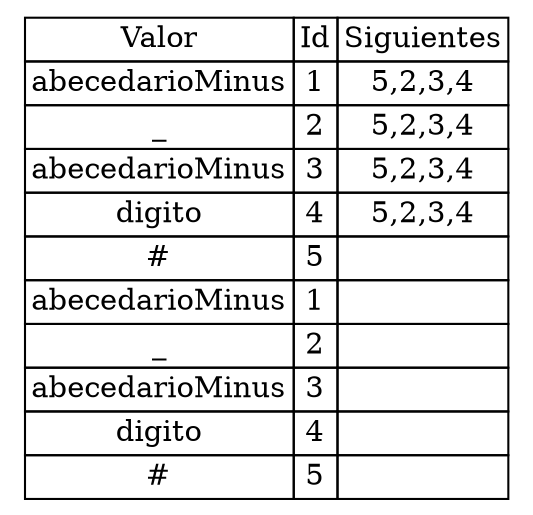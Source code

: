 digraph TablaSiguientes{
tbl [
shape = plaintext
label = <
<table border='0' cellborder='1' color='black' cellspacing='0'>
<tr><td>Valor</td><td>Id</td><td>Siguientes</td></tr>
<tr><td>abecedarioMinus</td><td>1</td><td>5,2,3,4</td></tr>
<tr><td>_</td><td>2</td><td>5,2,3,4</td></tr>
<tr><td>abecedarioMinus</td><td>3</td><td>5,2,3,4</td></tr>
<tr><td>digito</td><td>4</td><td>5,2,3,4</td></tr>
<tr><td>#</td><td>5</td><td></td></tr>
<tr><td>abecedarioMinus</td><td>1</td><td></td></tr>
<tr><td>_</td><td>2</td><td></td></tr>
<tr><td>abecedarioMinus</td><td>3</td><td></td></tr>
<tr><td>digito</td><td>4</td><td></td></tr>
<tr><td>#</td><td>5</td><td></td></tr>
</table>
>];
}
